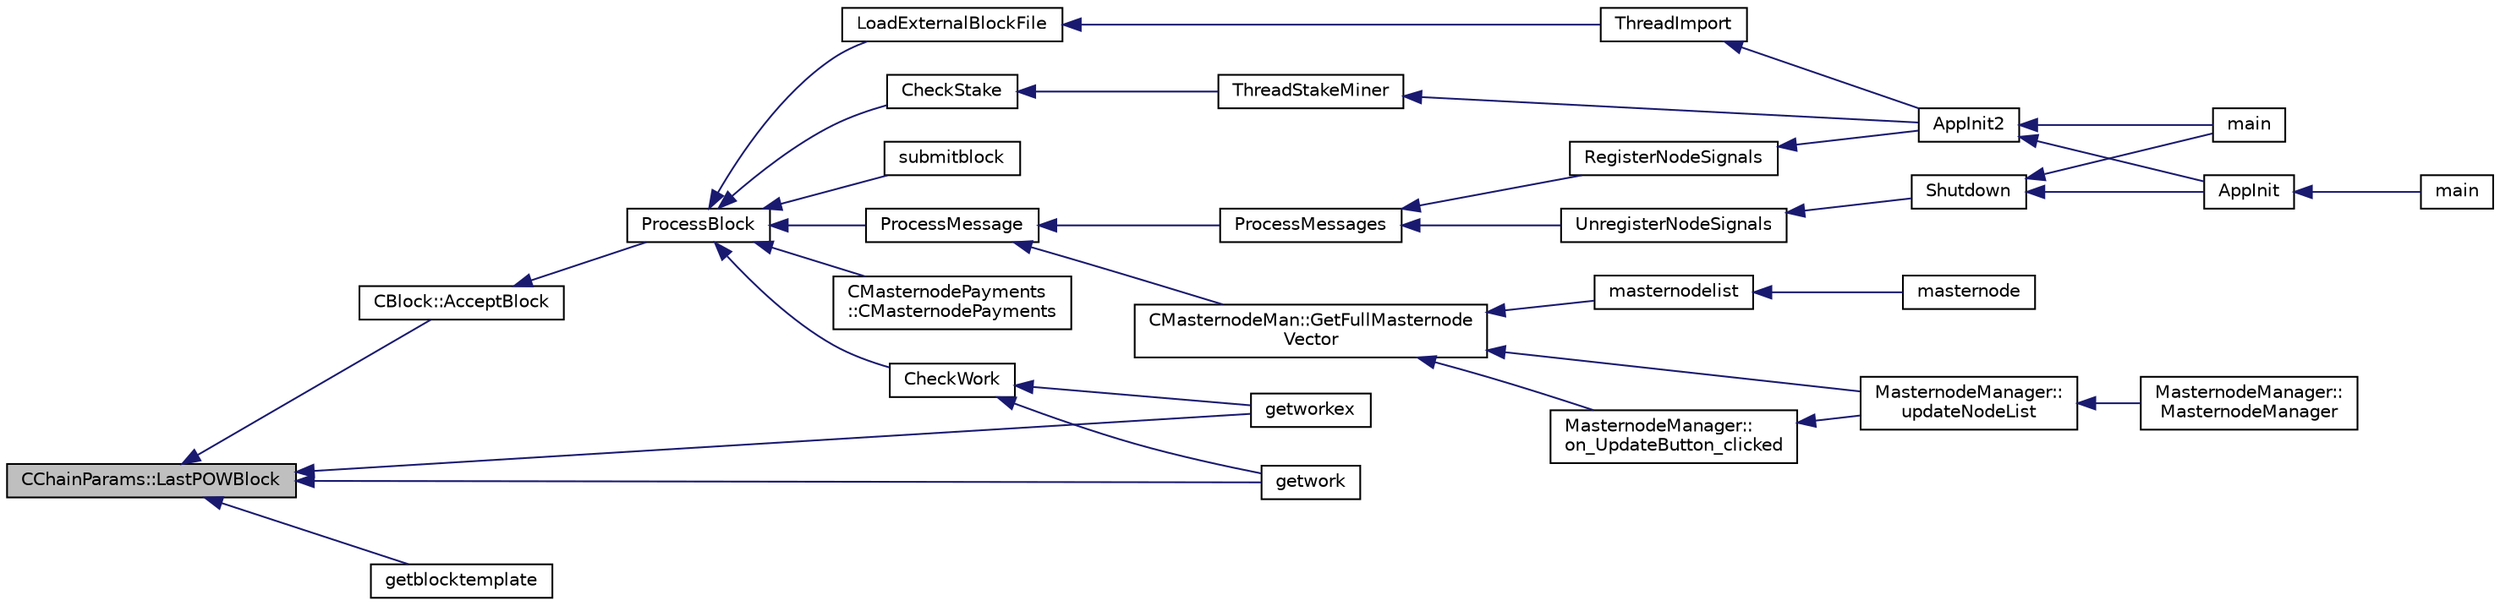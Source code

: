 digraph "CChainParams::LastPOWBlock"
{
  edge [fontname="Helvetica",fontsize="10",labelfontname="Helvetica",labelfontsize="10"];
  node [fontname="Helvetica",fontsize="10",shape=record];
  rankdir="LR";
  Node882 [label="CChainParams::LastPOWBlock",height=0.2,width=0.4,color="black", fillcolor="grey75", style="filled", fontcolor="black"];
  Node882 -> Node883 [dir="back",color="midnightblue",fontsize="10",style="solid",fontname="Helvetica"];
  Node883 [label="CBlock::AcceptBlock",height=0.2,width=0.4,color="black", fillcolor="white", style="filled",URL="$d3/d51/class_c_block.html#a3f990a713116bd15c1f221c88b012ccf"];
  Node883 -> Node884 [dir="back",color="midnightblue",fontsize="10",style="solid",fontname="Helvetica"];
  Node884 [label="ProcessBlock",height=0.2,width=0.4,color="black", fillcolor="white", style="filled",URL="$d4/dbf/main_8h.html#a7c8a7be3439bb5e1e40548a332a3cf29"];
  Node884 -> Node885 [dir="back",color="midnightblue",fontsize="10",style="solid",fontname="Helvetica"];
  Node885 [label="LoadExternalBlockFile",height=0.2,width=0.4,color="black", fillcolor="white", style="filled",URL="$df/d0a/main_8cpp.html#afbdbbb5a1b376748e5460cbcf644a9af"];
  Node885 -> Node886 [dir="back",color="midnightblue",fontsize="10",style="solid",fontname="Helvetica"];
  Node886 [label="ThreadImport",height=0.2,width=0.4,color="black", fillcolor="white", style="filled",URL="$d4/dbf/main_8h.html#a0189c34248cd89bbbe20d4d6045bd7c9"];
  Node886 -> Node887 [dir="back",color="midnightblue",fontsize="10",style="solid",fontname="Helvetica"];
  Node887 [label="AppInit2",height=0.2,width=0.4,color="black", fillcolor="white", style="filled",URL="$d8/dc0/init_8h.html#a1a4c1bfbf6ba1db77e988b89b9cadfd3",tooltip="Initialize ion. "];
  Node887 -> Node888 [dir="back",color="midnightblue",fontsize="10",style="solid",fontname="Helvetica"];
  Node888 [label="AppInit",height=0.2,width=0.4,color="black", fillcolor="white", style="filled",URL="$d4/d35/iond_8cpp.html#ac59316b767e6984e1285f0531275286b"];
  Node888 -> Node889 [dir="back",color="midnightblue",fontsize="10",style="solid",fontname="Helvetica"];
  Node889 [label="main",height=0.2,width=0.4,color="black", fillcolor="white", style="filled",URL="$d4/d35/iond_8cpp.html#a0ddf1224851353fc92bfbff6f499fa97"];
  Node887 -> Node890 [dir="back",color="midnightblue",fontsize="10",style="solid",fontname="Helvetica"];
  Node890 [label="main",height=0.2,width=0.4,color="black", fillcolor="white", style="filled",URL="$d5/d2d/ion_8cpp.html#a0ddf1224851353fc92bfbff6f499fa97"];
  Node884 -> Node891 [dir="back",color="midnightblue",fontsize="10",style="solid",fontname="Helvetica"];
  Node891 [label="ProcessMessage",height=0.2,width=0.4,color="black", fillcolor="white", style="filled",URL="$df/d0a/main_8cpp.html#a8ba92b1a4bce3c835e887a9073d17d8e"];
  Node891 -> Node892 [dir="back",color="midnightblue",fontsize="10",style="solid",fontname="Helvetica"];
  Node892 [label="ProcessMessages",height=0.2,width=0.4,color="black", fillcolor="white", style="filled",URL="$d4/dbf/main_8h.html#a196f9318f02448b85b28d612698934fd"];
  Node892 -> Node893 [dir="back",color="midnightblue",fontsize="10",style="solid",fontname="Helvetica"];
  Node893 [label="RegisterNodeSignals",height=0.2,width=0.4,color="black", fillcolor="white", style="filled",URL="$d4/dbf/main_8h.html#ab02615ff65f91d69f8d786ec900baa8a",tooltip="Register with a network node to receive its signals. "];
  Node893 -> Node887 [dir="back",color="midnightblue",fontsize="10",style="solid",fontname="Helvetica"];
  Node892 -> Node894 [dir="back",color="midnightblue",fontsize="10",style="solid",fontname="Helvetica"];
  Node894 [label="UnregisterNodeSignals",height=0.2,width=0.4,color="black", fillcolor="white", style="filled",URL="$d4/dbf/main_8h.html#a3ef0cc6e9d9d6435ee2a5569244d6ebd",tooltip="Unregister a network node. "];
  Node894 -> Node895 [dir="back",color="midnightblue",fontsize="10",style="solid",fontname="Helvetica"];
  Node895 [label="Shutdown",height=0.2,width=0.4,color="black", fillcolor="white", style="filled",URL="$d8/dc0/init_8h.html#ac5f038c2b480cf9ef5e19e3eba8dbaf9"];
  Node895 -> Node888 [dir="back",color="midnightblue",fontsize="10",style="solid",fontname="Helvetica"];
  Node895 -> Node890 [dir="back",color="midnightblue",fontsize="10",style="solid",fontname="Helvetica"];
  Node891 -> Node896 [dir="back",color="midnightblue",fontsize="10",style="solid",fontname="Helvetica"];
  Node896 [label="CMasternodeMan::GetFullMasternode\lVector",height=0.2,width=0.4,color="black", fillcolor="white", style="filled",URL="$dc/d6b/class_c_masternode_man.html#ab39e213a7601e1bef2eba1d5d63206f5"];
  Node896 -> Node897 [dir="back",color="midnightblue",fontsize="10",style="solid",fontname="Helvetica"];
  Node897 [label="MasternodeManager::\lupdateNodeList",height=0.2,width=0.4,color="black", fillcolor="white", style="filled",URL="$d9/d70/class_masternode_manager.html#a5485a8bd6ccf673027165cc1207dfae9"];
  Node897 -> Node898 [dir="back",color="midnightblue",fontsize="10",style="solid",fontname="Helvetica"];
  Node898 [label="MasternodeManager::\lMasternodeManager",height=0.2,width=0.4,color="black", fillcolor="white", style="filled",URL="$d9/d70/class_masternode_manager.html#ad18cb99065e056e6b791e2356de826bf"];
  Node896 -> Node899 [dir="back",color="midnightblue",fontsize="10",style="solid",fontname="Helvetica"];
  Node899 [label="MasternodeManager::\lon_UpdateButton_clicked",height=0.2,width=0.4,color="black", fillcolor="white", style="filled",URL="$d9/d70/class_masternode_manager.html#ae8d07b4d869e3eb09fe1be445eff0430"];
  Node899 -> Node897 [dir="back",color="midnightblue",fontsize="10",style="solid",fontname="Helvetica"];
  Node896 -> Node900 [dir="back",color="midnightblue",fontsize="10",style="solid",fontname="Helvetica"];
  Node900 [label="masternodelist",height=0.2,width=0.4,color="black", fillcolor="white", style="filled",URL="$d5/d6b/rpcstashedsend_8cpp.html#a3a7ed7e37f21eb2912afc6e776f7236c"];
  Node900 -> Node901 [dir="back",color="midnightblue",fontsize="10",style="solid",fontname="Helvetica"];
  Node901 [label="masternode",height=0.2,width=0.4,color="black", fillcolor="white", style="filled",URL="$d5/d6b/rpcstashedsend_8cpp.html#a30609e443aeb47c29ed0878d16b1b5e1"];
  Node884 -> Node902 [dir="back",color="midnightblue",fontsize="10",style="solid",fontname="Helvetica"];
  Node902 [label="CMasternodePayments\l::CMasternodePayments",height=0.2,width=0.4,color="black", fillcolor="white", style="filled",URL="$dc/d9a/class_c_masternode_payments.html#a4b9454f265a927528c881716e7649973"];
  Node884 -> Node903 [dir="back",color="midnightblue",fontsize="10",style="solid",fontname="Helvetica"];
  Node903 [label="CheckWork",height=0.2,width=0.4,color="black", fillcolor="white", style="filled",URL="$de/d13/miner_8h.html#aadd8a05aa6d8fae1c0f4daa5e971a12a",tooltip="Check mined proof-of-work block. "];
  Node903 -> Node904 [dir="back",color="midnightblue",fontsize="10",style="solid",fontname="Helvetica"];
  Node904 [label="getworkex",height=0.2,width=0.4,color="black", fillcolor="white", style="filled",URL="$d4/ddd/rpcmining_8cpp.html#aa40f86dc468a3f2ef4a3bba99e20a069"];
  Node903 -> Node905 [dir="back",color="midnightblue",fontsize="10",style="solid",fontname="Helvetica"];
  Node905 [label="getwork",height=0.2,width=0.4,color="black", fillcolor="white", style="filled",URL="$d4/ddd/rpcmining_8cpp.html#a356be62c93d38267a7da9e1cb644d547"];
  Node884 -> Node906 [dir="back",color="midnightblue",fontsize="10",style="solid",fontname="Helvetica"];
  Node906 [label="CheckStake",height=0.2,width=0.4,color="black", fillcolor="white", style="filled",URL="$de/d13/miner_8h.html#a68be4bcfa03b86095641eac5ca996fed",tooltip="Check mined proof-of-stake block. "];
  Node906 -> Node907 [dir="back",color="midnightblue",fontsize="10",style="solid",fontname="Helvetica"];
  Node907 [label="ThreadStakeMiner",height=0.2,width=0.4,color="black", fillcolor="white", style="filled",URL="$d6/de3/miner_8cpp.html#a31faece5ef0e403969b3d3debd79b352"];
  Node907 -> Node887 [dir="back",color="midnightblue",fontsize="10",style="solid",fontname="Helvetica"];
  Node884 -> Node908 [dir="back",color="midnightblue",fontsize="10",style="solid",fontname="Helvetica"];
  Node908 [label="submitblock",height=0.2,width=0.4,color="black", fillcolor="white", style="filled",URL="$d4/ddd/rpcmining_8cpp.html#a6fc1aa077add8cb1c74207056616134d"];
  Node882 -> Node904 [dir="back",color="midnightblue",fontsize="10",style="solid",fontname="Helvetica"];
  Node882 -> Node905 [dir="back",color="midnightblue",fontsize="10",style="solid",fontname="Helvetica"];
  Node882 -> Node909 [dir="back",color="midnightblue",fontsize="10",style="solid",fontname="Helvetica"];
  Node909 [label="getblocktemplate",height=0.2,width=0.4,color="black", fillcolor="white", style="filled",URL="$d4/ddd/rpcmining_8cpp.html#a27347eecedd59156c914fcb5ce488f9a"];
}
